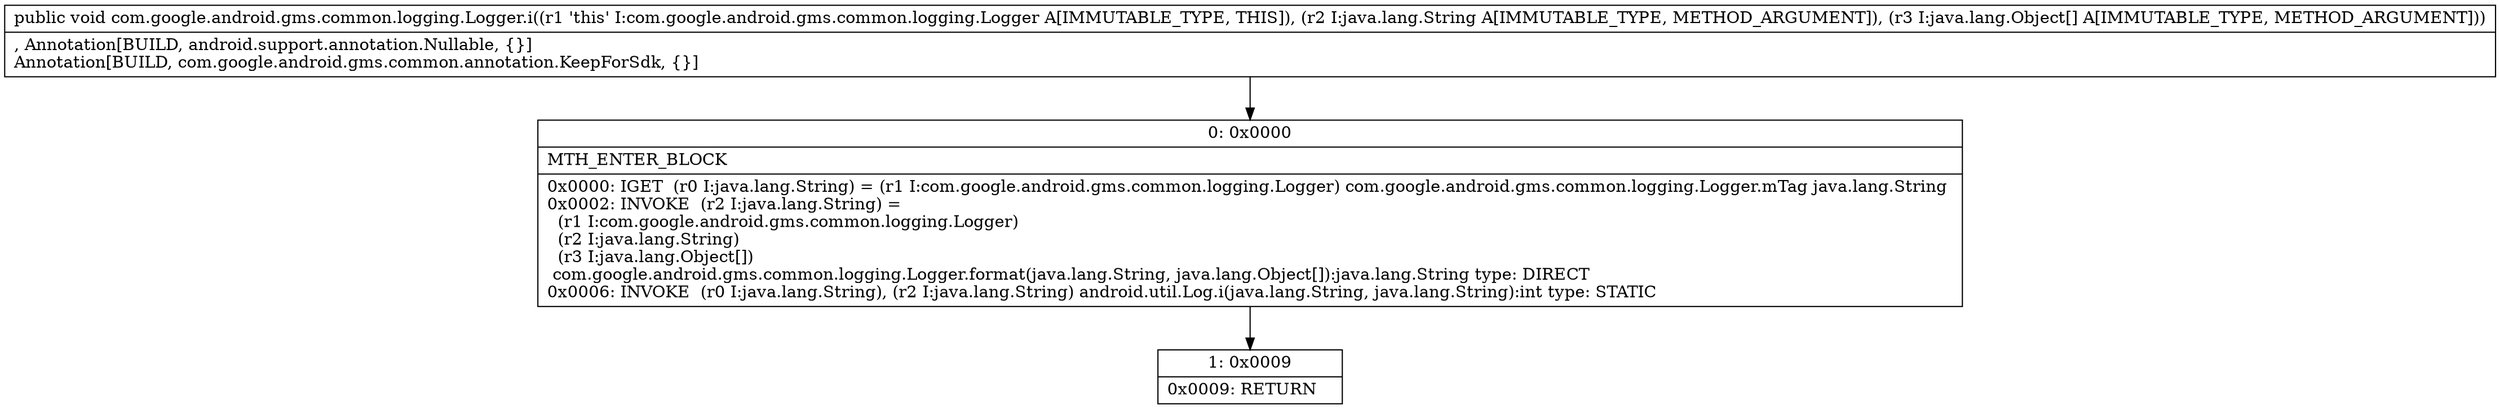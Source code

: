 digraph "CFG forcom.google.android.gms.common.logging.Logger.i(Ljava\/lang\/String;[Ljava\/lang\/Object;)V" {
Node_0 [shape=record,label="{0\:\ 0x0000|MTH_ENTER_BLOCK\l|0x0000: IGET  (r0 I:java.lang.String) = (r1 I:com.google.android.gms.common.logging.Logger) com.google.android.gms.common.logging.Logger.mTag java.lang.String \l0x0002: INVOKE  (r2 I:java.lang.String) = \l  (r1 I:com.google.android.gms.common.logging.Logger)\l  (r2 I:java.lang.String)\l  (r3 I:java.lang.Object[])\l com.google.android.gms.common.logging.Logger.format(java.lang.String, java.lang.Object[]):java.lang.String type: DIRECT \l0x0006: INVOKE  (r0 I:java.lang.String), (r2 I:java.lang.String) android.util.Log.i(java.lang.String, java.lang.String):int type: STATIC \l}"];
Node_1 [shape=record,label="{1\:\ 0x0009|0x0009: RETURN   \l}"];
MethodNode[shape=record,label="{public void com.google.android.gms.common.logging.Logger.i((r1 'this' I:com.google.android.gms.common.logging.Logger A[IMMUTABLE_TYPE, THIS]), (r2 I:java.lang.String A[IMMUTABLE_TYPE, METHOD_ARGUMENT]), (r3 I:java.lang.Object[] A[IMMUTABLE_TYPE, METHOD_ARGUMENT]))  | , Annotation[BUILD, android.support.annotation.Nullable, \{\}]\lAnnotation[BUILD, com.google.android.gms.common.annotation.KeepForSdk, \{\}]\l}"];
MethodNode -> Node_0;
Node_0 -> Node_1;
}

